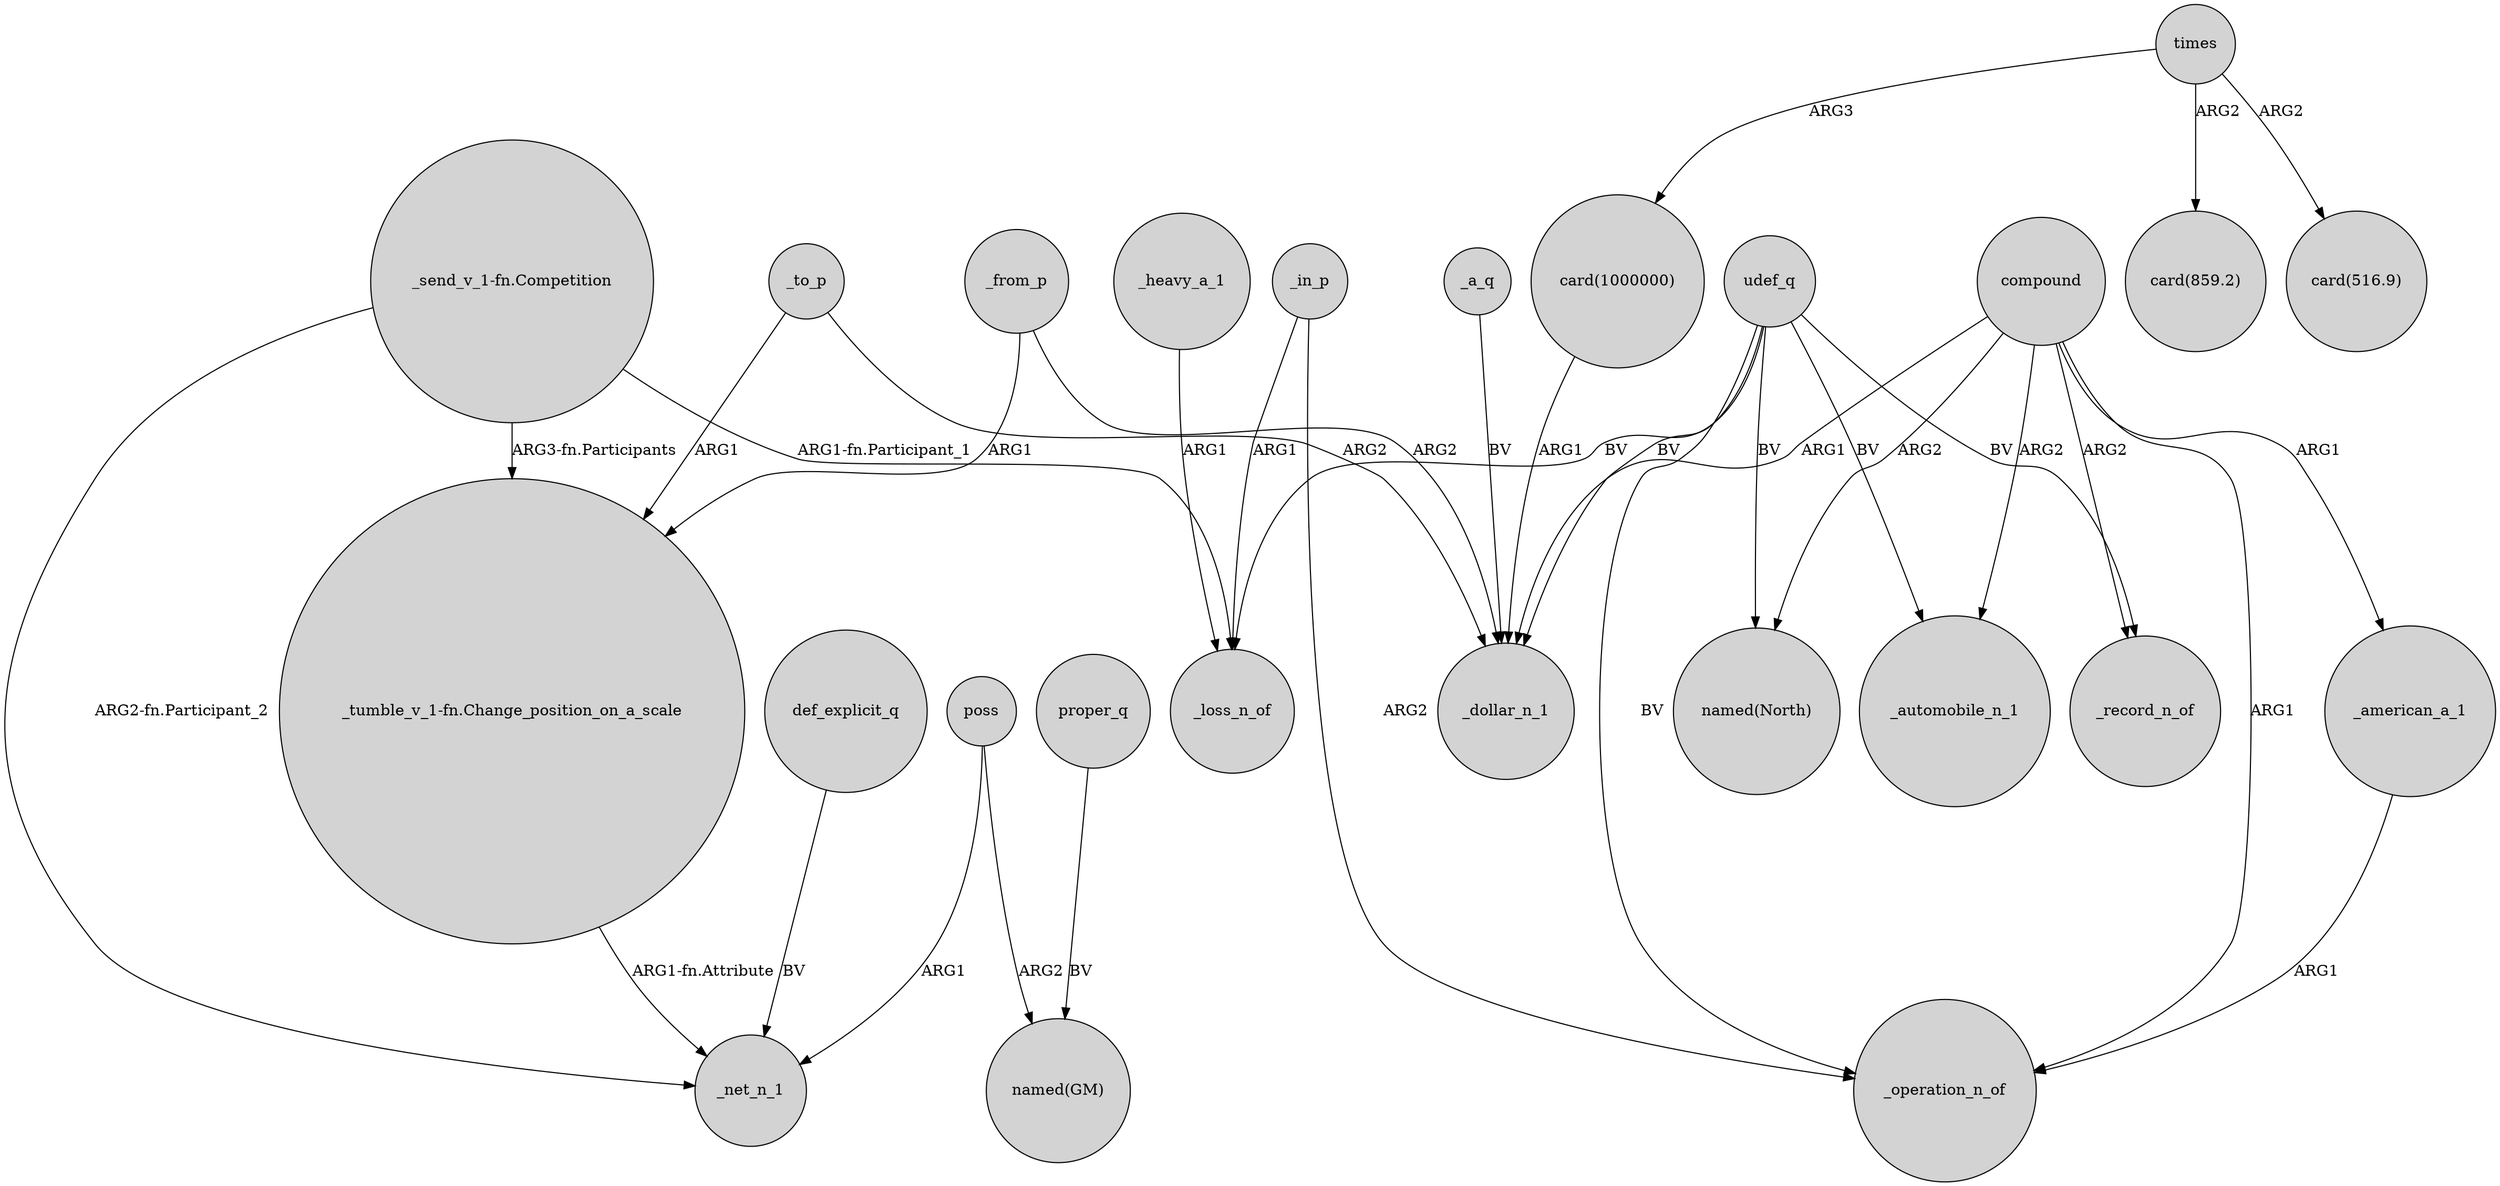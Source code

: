 digraph {
	node [shape=circle style=filled]
	def_explicit_q -> _net_n_1 [label=BV]
	_in_p -> _operation_n_of [label=ARG2]
	_a_q -> _dollar_n_1 [label=BV]
	udef_q -> _record_n_of [label=BV]
	compound -> _dollar_n_1 [label=ARG1]
	"_send_v_1-fn.Competition" -> _net_n_1 [label="ARG2-fn.Participant_2"]
	_american_a_1 -> _operation_n_of [label=ARG1]
	proper_q -> "named(GM)" [label=BV]
	times -> "card(1000000)" [label=ARG3]
	_in_p -> _loss_n_of [label=ARG1]
	compound -> _operation_n_of [label=ARG1]
	_to_p -> _dollar_n_1 [label=ARG2]
	_heavy_a_1 -> _loss_n_of [label=ARG1]
	compound -> _record_n_of [label=ARG2]
	udef_q -> _automobile_n_1 [label=BV]
	udef_q -> "named(North)" [label=BV]
	poss -> "named(GM)" [label=ARG2]
	"_send_v_1-fn.Competition" -> _loss_n_of [label="ARG1-fn.Participant_1"]
	udef_q -> _operation_n_of [label=BV]
	udef_q -> _loss_n_of [label=BV]
	udef_q -> _dollar_n_1 [label=BV]
	"card(1000000)" -> _dollar_n_1 [label=ARG1]
	_to_p -> "_tumble_v_1-fn.Change_position_on_a_scale" [label=ARG1]
	times -> "card(859.2)" [label=ARG2]
	"_tumble_v_1-fn.Change_position_on_a_scale" -> _net_n_1 [label="ARG1-fn.Attribute"]
	_from_p -> "_tumble_v_1-fn.Change_position_on_a_scale" [label=ARG1]
	compound -> _american_a_1 [label=ARG1]
	compound -> "named(North)" [label=ARG2]
	compound -> _automobile_n_1 [label=ARG2]
	"_send_v_1-fn.Competition" -> "_tumble_v_1-fn.Change_position_on_a_scale" [label="ARG3-fn.Participants"]
	times -> "card(516.9)" [label=ARG2]
	_from_p -> _dollar_n_1 [label=ARG2]
	poss -> _net_n_1 [label=ARG1]
}
